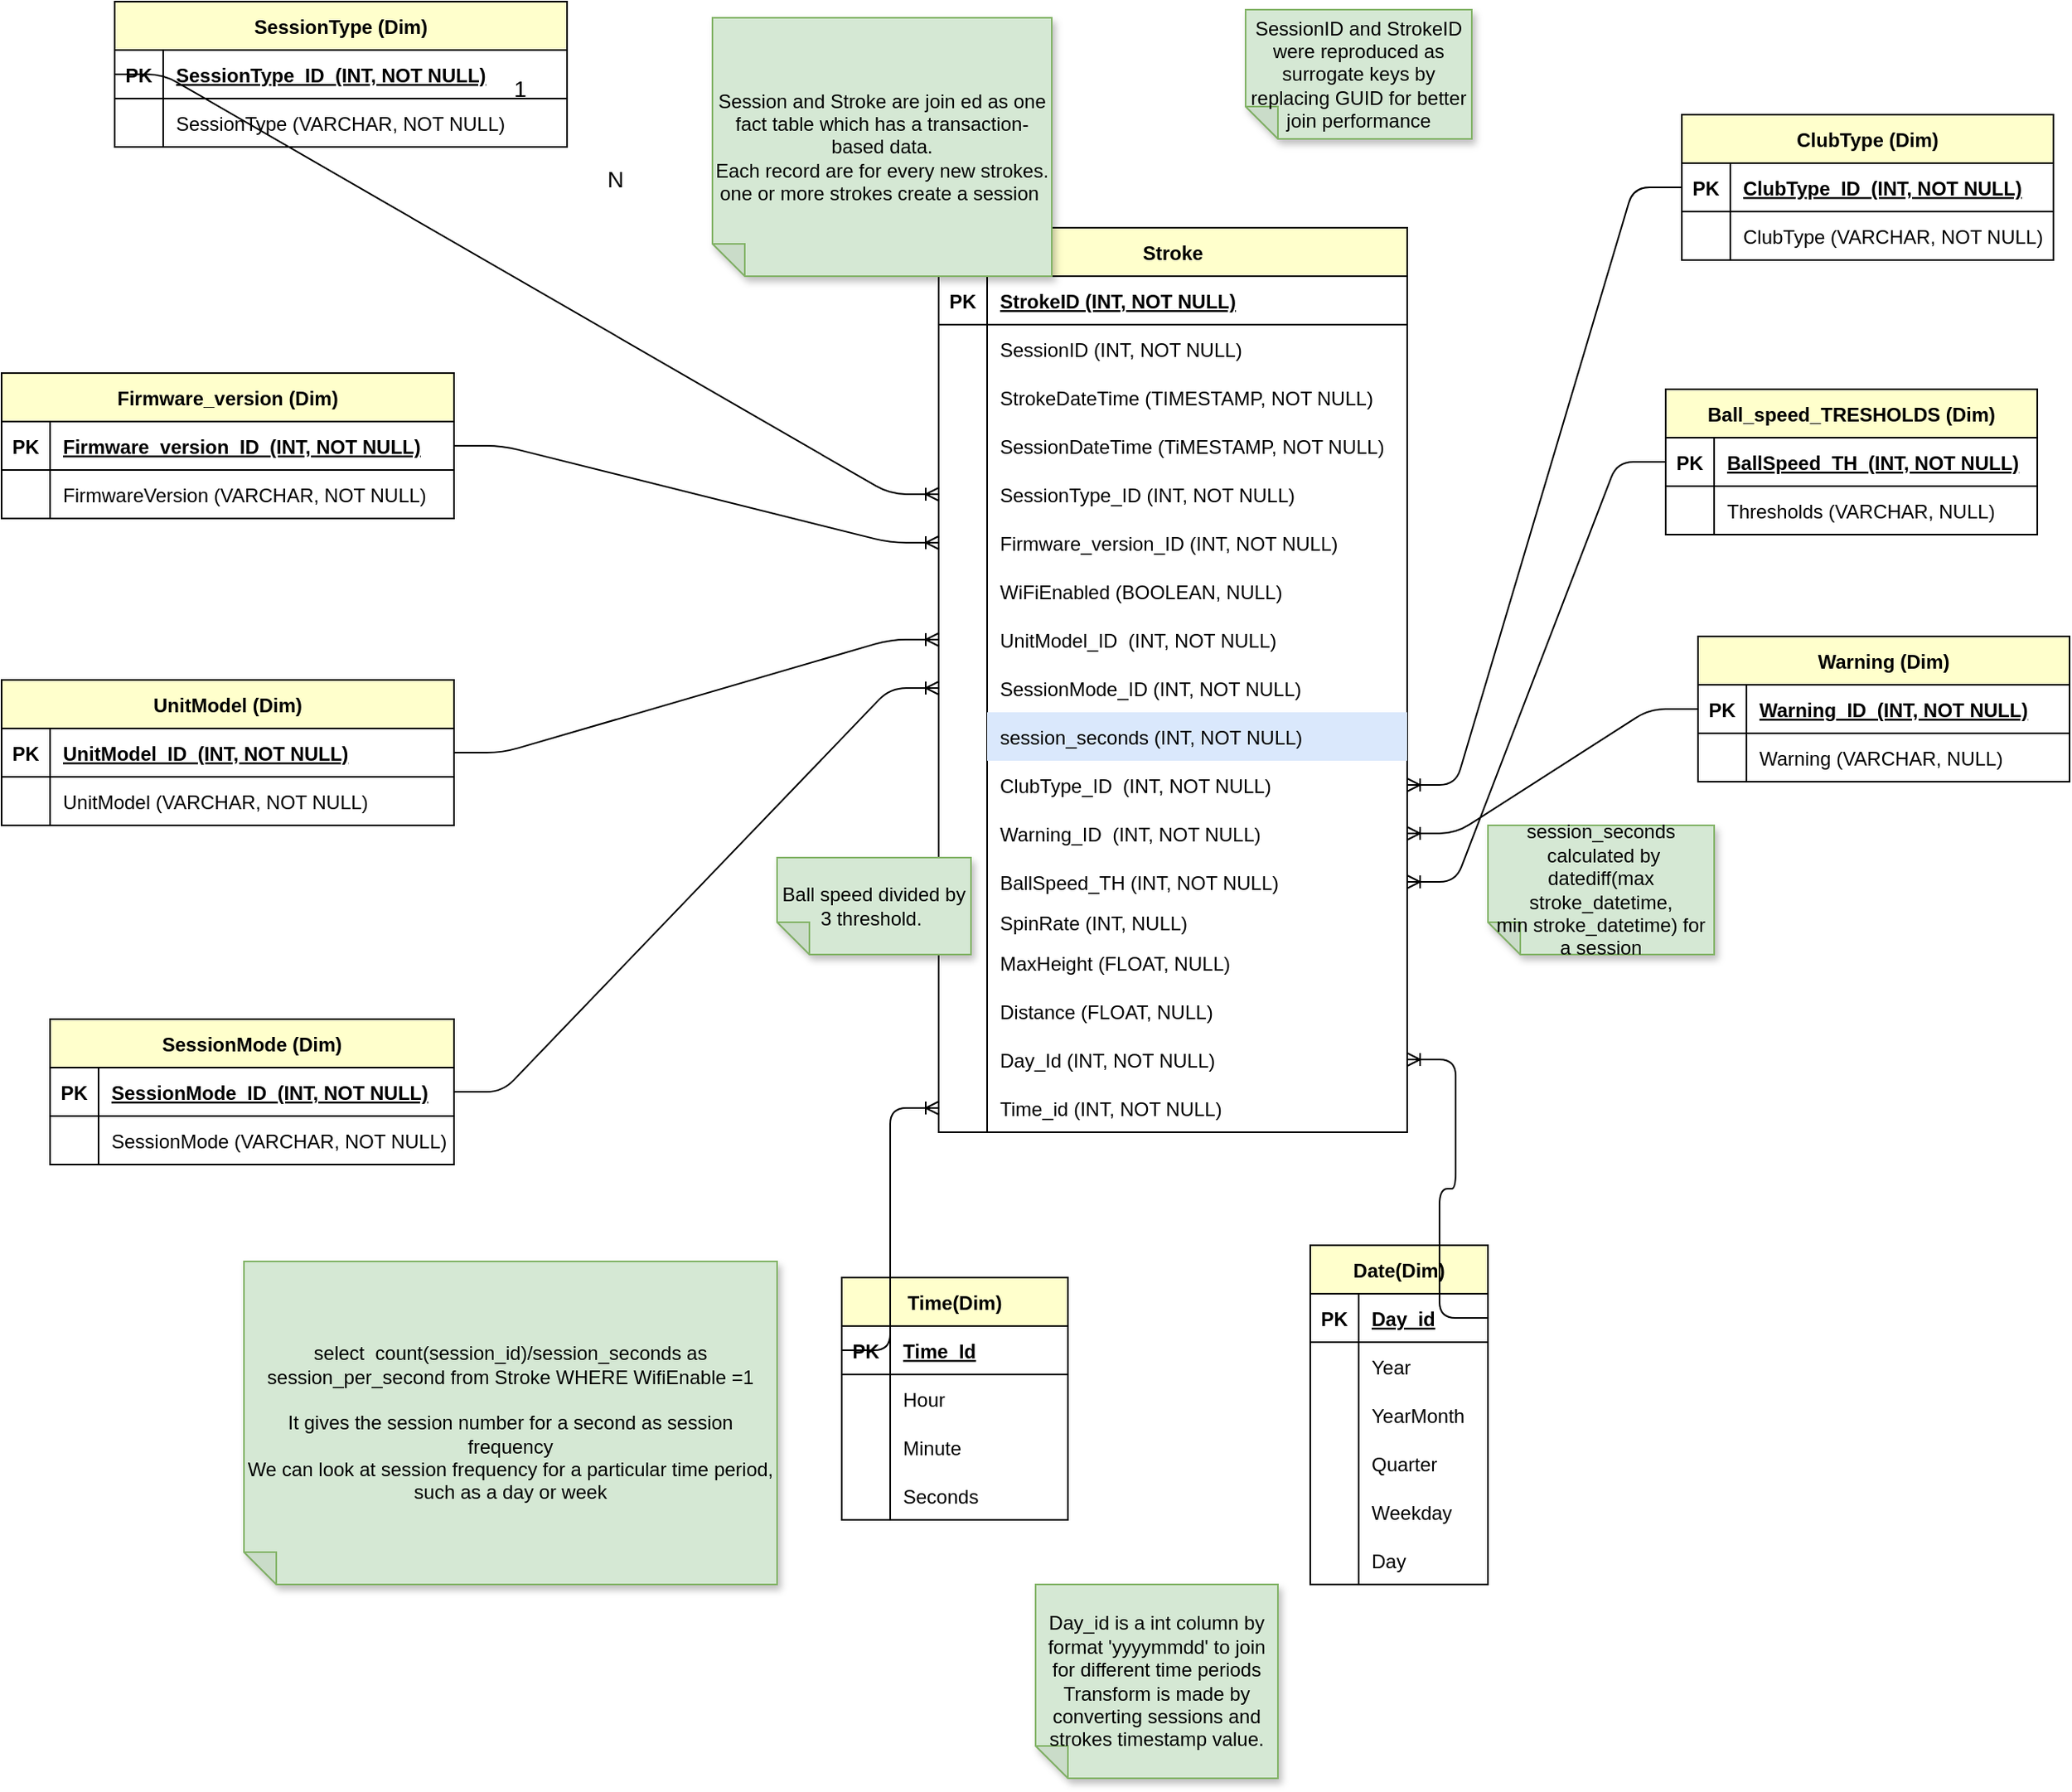 <mxfile version="20.8.4" type="github">
  <diagram name="Input Data Model" id="0wDll3bY0JhVwaOHB7e4">
    <mxGraphModel dx="1191" dy="781" grid="1" gridSize="10" guides="1" tooltips="1" connect="1" arrows="1" fold="1" page="1" pageScale="1" pageWidth="1169" pageHeight="827" math="0" shadow="0">
      <root>
        <mxCell id="v9D0ILjvbAqLqava3KNG-0" />
        <mxCell id="v9D0ILjvbAqLqava3KNG-1" parent="v9D0ILjvbAqLqava3KNG-0" />
        <mxCell id="v9D0ILjvbAqLqava3KNG-27" value="Stroke" style="shape=table;startSize=30;container=1;collapsible=1;childLayout=tableLayout;fixedRows=1;rowLines=0;fontStyle=1;align=center;resizeLast=1;strokeColor=#000000;fillColor=#FFFFCC;" parent="v9D0ILjvbAqLqava3KNG-1" vertex="1">
          <mxGeometry x="590" y="160" width="290" height="560" as="geometry" />
        </mxCell>
        <mxCell id="v9D0ILjvbAqLqava3KNG-28" value="" style="shape=partialRectangle;collapsible=0;dropTarget=0;pointerEvents=0;fillColor=none;top=0;left=0;bottom=1;right=0;points=[[0,0.5],[1,0.5]];portConstraint=eastwest;" parent="v9D0ILjvbAqLqava3KNG-27" vertex="1">
          <mxGeometry y="30" width="290" height="30" as="geometry" />
        </mxCell>
        <mxCell id="v9D0ILjvbAqLqava3KNG-29" value="PK" style="shape=partialRectangle;connectable=0;fillColor=none;top=0;left=0;bottom=0;right=0;fontStyle=1;overflow=hidden;" parent="v9D0ILjvbAqLqava3KNG-28" vertex="1">
          <mxGeometry width="30" height="30" as="geometry">
            <mxRectangle width="30" height="30" as="alternateBounds" />
          </mxGeometry>
        </mxCell>
        <mxCell id="v9D0ILjvbAqLqava3KNG-30" value="StrokeID (INT, NOT NULL)" style="shape=partialRectangle;connectable=0;fillColor=none;top=0;left=0;bottom=0;right=0;align=left;spacingLeft=6;fontStyle=5;overflow=hidden;" parent="v9D0ILjvbAqLqava3KNG-28" vertex="1">
          <mxGeometry x="30" width="260" height="30" as="geometry">
            <mxRectangle width="260" height="30" as="alternateBounds" />
          </mxGeometry>
        </mxCell>
        <mxCell id="v9D0ILjvbAqLqava3KNG-31" value="" style="shape=partialRectangle;collapsible=0;dropTarget=0;pointerEvents=0;fillColor=none;top=0;left=0;bottom=0;right=0;points=[[0,0.5],[1,0.5]];portConstraint=eastwest;" parent="v9D0ILjvbAqLqava3KNG-27" vertex="1">
          <mxGeometry y="60" width="290" height="30" as="geometry" />
        </mxCell>
        <mxCell id="v9D0ILjvbAqLqava3KNG-32" value="" style="shape=partialRectangle;connectable=0;fillColor=none;top=0;left=0;bottom=0;right=0;editable=1;overflow=hidden;" parent="v9D0ILjvbAqLqava3KNG-31" vertex="1">
          <mxGeometry width="30" height="30" as="geometry">
            <mxRectangle width="30" height="30" as="alternateBounds" />
          </mxGeometry>
        </mxCell>
        <mxCell id="v9D0ILjvbAqLqava3KNG-33" value="SessionID (INT, NOT NULL)" style="shape=partialRectangle;connectable=0;fillColor=none;top=0;left=0;bottom=0;right=0;align=left;spacingLeft=6;overflow=hidden;" parent="v9D0ILjvbAqLqava3KNG-31" vertex="1">
          <mxGeometry x="30" width="260" height="30" as="geometry">
            <mxRectangle width="260" height="30" as="alternateBounds" />
          </mxGeometry>
        </mxCell>
        <mxCell id="CtVGWdbtMjKEKb-zsifK-197" value="" style="shape=partialRectangle;collapsible=0;dropTarget=0;pointerEvents=0;fillColor=none;top=0;left=0;bottom=0;right=0;points=[[0,0.5],[1,0.5]];portConstraint=eastwest;" vertex="1" parent="v9D0ILjvbAqLqava3KNG-27">
          <mxGeometry y="90" width="290" height="30" as="geometry" />
        </mxCell>
        <mxCell id="CtVGWdbtMjKEKb-zsifK-198" value="" style="shape=partialRectangle;connectable=0;fillColor=none;top=0;left=0;bottom=0;right=0;editable=1;overflow=hidden;" vertex="1" parent="CtVGWdbtMjKEKb-zsifK-197">
          <mxGeometry width="30" height="30" as="geometry">
            <mxRectangle width="30" height="30" as="alternateBounds" />
          </mxGeometry>
        </mxCell>
        <mxCell id="CtVGWdbtMjKEKb-zsifK-199" value="StrokeDateTime (TIMESTAMP, NOT NULL)" style="shape=partialRectangle;connectable=0;fillColor=none;top=0;left=0;bottom=0;right=0;align=left;spacingLeft=6;overflow=hidden;" vertex="1" parent="CtVGWdbtMjKEKb-zsifK-197">
          <mxGeometry x="30" width="260" height="30" as="geometry">
            <mxRectangle width="260" height="30" as="alternateBounds" />
          </mxGeometry>
        </mxCell>
        <mxCell id="CtVGWdbtMjKEKb-zsifK-203" value="" style="shape=partialRectangle;collapsible=0;dropTarget=0;pointerEvents=0;fillColor=none;top=0;left=0;bottom=0;right=0;points=[[0,0.5],[1,0.5]];portConstraint=eastwest;" vertex="1" parent="v9D0ILjvbAqLqava3KNG-27">
          <mxGeometry y="120" width="290" height="30" as="geometry" />
        </mxCell>
        <mxCell id="CtVGWdbtMjKEKb-zsifK-204" value="" style="shape=partialRectangle;connectable=0;fillColor=none;top=0;left=0;bottom=0;right=0;editable=1;overflow=hidden;" vertex="1" parent="CtVGWdbtMjKEKb-zsifK-203">
          <mxGeometry width="30" height="30" as="geometry">
            <mxRectangle width="30" height="30" as="alternateBounds" />
          </mxGeometry>
        </mxCell>
        <mxCell id="CtVGWdbtMjKEKb-zsifK-205" value="SessionDateTime (TiMESTAMP, NOT NULL)" style="shape=partialRectangle;connectable=0;fillColor=none;top=0;left=0;bottom=0;right=0;align=left;spacingLeft=6;overflow=hidden;" vertex="1" parent="CtVGWdbtMjKEKb-zsifK-203">
          <mxGeometry x="30" width="260" height="30" as="geometry">
            <mxRectangle width="260" height="30" as="alternateBounds" />
          </mxGeometry>
        </mxCell>
        <mxCell id="CtVGWdbtMjKEKb-zsifK-206" value="" style="shape=partialRectangle;collapsible=0;dropTarget=0;pointerEvents=0;fillColor=none;top=0;left=0;bottom=0;right=0;points=[[0,0.5],[1,0.5]];portConstraint=eastwest;" vertex="1" parent="v9D0ILjvbAqLqava3KNG-27">
          <mxGeometry y="150" width="290" height="30" as="geometry" />
        </mxCell>
        <mxCell id="CtVGWdbtMjKEKb-zsifK-207" value="" style="shape=partialRectangle;connectable=0;fillColor=none;top=0;left=0;bottom=0;right=0;editable=1;overflow=hidden;" vertex="1" parent="CtVGWdbtMjKEKb-zsifK-206">
          <mxGeometry width="30" height="30" as="geometry">
            <mxRectangle width="30" height="30" as="alternateBounds" />
          </mxGeometry>
        </mxCell>
        <mxCell id="CtVGWdbtMjKEKb-zsifK-208" value="SessionType_ID (INT, NOT NULL)" style="shape=partialRectangle;connectable=0;fillColor=none;top=0;left=0;bottom=0;right=0;align=left;spacingLeft=6;overflow=hidden;" vertex="1" parent="CtVGWdbtMjKEKb-zsifK-206">
          <mxGeometry x="30" width="260" height="30" as="geometry">
            <mxRectangle width="260" height="30" as="alternateBounds" />
          </mxGeometry>
        </mxCell>
        <mxCell id="CtVGWdbtMjKEKb-zsifK-212" value="" style="shape=partialRectangle;collapsible=0;dropTarget=0;pointerEvents=0;fillColor=none;top=0;left=0;bottom=0;right=0;points=[[0,0.5],[1,0.5]];portConstraint=eastwest;" vertex="1" parent="v9D0ILjvbAqLqava3KNG-27">
          <mxGeometry y="180" width="290" height="30" as="geometry" />
        </mxCell>
        <mxCell id="CtVGWdbtMjKEKb-zsifK-213" value="" style="shape=partialRectangle;connectable=0;fillColor=none;top=0;left=0;bottom=0;right=0;editable=1;overflow=hidden;" vertex="1" parent="CtVGWdbtMjKEKb-zsifK-212">
          <mxGeometry width="30" height="30" as="geometry">
            <mxRectangle width="30" height="30" as="alternateBounds" />
          </mxGeometry>
        </mxCell>
        <mxCell id="CtVGWdbtMjKEKb-zsifK-214" value="Firmware_version_ID (INT, NOT NULL)" style="shape=partialRectangle;connectable=0;fillColor=none;top=0;left=0;bottom=0;right=0;align=left;spacingLeft=6;overflow=hidden;" vertex="1" parent="CtVGWdbtMjKEKb-zsifK-212">
          <mxGeometry x="30" width="260" height="30" as="geometry">
            <mxRectangle width="260" height="30" as="alternateBounds" />
          </mxGeometry>
        </mxCell>
        <mxCell id="CtVGWdbtMjKEKb-zsifK-215" value="" style="shape=partialRectangle;collapsible=0;dropTarget=0;pointerEvents=0;fillColor=none;top=0;left=0;bottom=0;right=0;points=[[0,0.5],[1,0.5]];portConstraint=eastwest;" vertex="1" parent="v9D0ILjvbAqLqava3KNG-27">
          <mxGeometry y="210" width="290" height="30" as="geometry" />
        </mxCell>
        <mxCell id="CtVGWdbtMjKEKb-zsifK-216" value="" style="shape=partialRectangle;connectable=0;fillColor=none;top=0;left=0;bottom=0;right=0;editable=1;overflow=hidden;" vertex="1" parent="CtVGWdbtMjKEKb-zsifK-215">
          <mxGeometry width="30" height="30" as="geometry">
            <mxRectangle width="30" height="30" as="alternateBounds" />
          </mxGeometry>
        </mxCell>
        <mxCell id="CtVGWdbtMjKEKb-zsifK-217" value="WiFiEnabled (BOOLEAN, NULL)" style="shape=partialRectangle;connectable=0;fillColor=none;top=0;left=0;bottom=0;right=0;align=left;spacingLeft=6;overflow=hidden;" vertex="1" parent="CtVGWdbtMjKEKb-zsifK-215">
          <mxGeometry x="30" width="260" height="30" as="geometry">
            <mxRectangle width="260" height="30" as="alternateBounds" />
          </mxGeometry>
        </mxCell>
        <mxCell id="CtVGWdbtMjKEKb-zsifK-200" value="" style="shape=partialRectangle;collapsible=0;dropTarget=0;pointerEvents=0;fillColor=none;top=0;left=0;bottom=0;right=0;points=[[0,0.5],[1,0.5]];portConstraint=eastwest;" vertex="1" parent="v9D0ILjvbAqLqava3KNG-27">
          <mxGeometry y="240" width="290" height="30" as="geometry" />
        </mxCell>
        <mxCell id="CtVGWdbtMjKEKb-zsifK-201" value="" style="shape=partialRectangle;connectable=0;fillColor=none;top=0;left=0;bottom=0;right=0;editable=1;overflow=hidden;" vertex="1" parent="CtVGWdbtMjKEKb-zsifK-200">
          <mxGeometry width="30" height="30" as="geometry">
            <mxRectangle width="30" height="30" as="alternateBounds" />
          </mxGeometry>
        </mxCell>
        <mxCell id="CtVGWdbtMjKEKb-zsifK-202" value="UnitModel_ID  (INT, NOT NULL)" style="shape=partialRectangle;connectable=0;fillColor=none;top=0;left=0;bottom=0;right=0;align=left;spacingLeft=6;overflow=hidden;" vertex="1" parent="CtVGWdbtMjKEKb-zsifK-200">
          <mxGeometry x="30" width="260" height="30" as="geometry">
            <mxRectangle width="260" height="30" as="alternateBounds" />
          </mxGeometry>
        </mxCell>
        <mxCell id="CtVGWdbtMjKEKb-zsifK-218" value="" style="shape=partialRectangle;collapsible=0;dropTarget=0;pointerEvents=0;fillColor=none;top=0;left=0;bottom=0;right=0;points=[[0,0.5],[1,0.5]];portConstraint=eastwest;" vertex="1" parent="v9D0ILjvbAqLqava3KNG-27">
          <mxGeometry y="270" width="290" height="30" as="geometry" />
        </mxCell>
        <mxCell id="CtVGWdbtMjKEKb-zsifK-219" value="" style="shape=partialRectangle;connectable=0;fillColor=none;top=0;left=0;bottom=0;right=0;editable=1;overflow=hidden;" vertex="1" parent="CtVGWdbtMjKEKb-zsifK-218">
          <mxGeometry width="30" height="30" as="geometry">
            <mxRectangle width="30" height="30" as="alternateBounds" />
          </mxGeometry>
        </mxCell>
        <mxCell id="CtVGWdbtMjKEKb-zsifK-220" value="SessionMode_ID (INT, NOT NULL)" style="shape=partialRectangle;connectable=0;fillColor=none;top=0;left=0;bottom=0;right=0;align=left;spacingLeft=6;overflow=hidden;" vertex="1" parent="CtVGWdbtMjKEKb-zsifK-218">
          <mxGeometry x="30" width="260" height="30" as="geometry">
            <mxRectangle width="260" height="30" as="alternateBounds" />
          </mxGeometry>
        </mxCell>
        <mxCell id="v9D0ILjvbAqLqava3KNG-34" value="" style="shape=partialRectangle;collapsible=0;dropTarget=0;pointerEvents=0;fillColor=none;top=0;left=0;bottom=0;right=0;points=[[0,0.5],[1,0.5]];portConstraint=eastwest;" parent="v9D0ILjvbAqLqava3KNG-27" vertex="1">
          <mxGeometry y="300" width="290" height="30" as="geometry" />
        </mxCell>
        <mxCell id="v9D0ILjvbAqLqava3KNG-35" value="" style="shape=partialRectangle;connectable=0;fillColor=none;top=0;left=0;bottom=0;right=0;editable=1;overflow=hidden;" parent="v9D0ILjvbAqLqava3KNG-34" vertex="1">
          <mxGeometry width="30" height="30" as="geometry">
            <mxRectangle width="30" height="30" as="alternateBounds" />
          </mxGeometry>
        </mxCell>
        <mxCell id="v9D0ILjvbAqLqava3KNG-36" value="session_seconds (INT, NOT NULL)" style="shape=partialRectangle;connectable=0;fillColor=#dae8fc;top=0;left=0;bottom=0;right=0;align=left;spacingLeft=6;overflow=hidden;strokeColor=#6c8ebf;" parent="v9D0ILjvbAqLqava3KNG-34" vertex="1">
          <mxGeometry x="30" width="260" height="30" as="geometry">
            <mxRectangle width="260" height="30" as="alternateBounds" />
          </mxGeometry>
        </mxCell>
        <mxCell id="v9D0ILjvbAqLqava3KNG-37" value="" style="shape=partialRectangle;collapsible=0;dropTarget=0;pointerEvents=0;fillColor=none;top=0;left=0;bottom=0;right=0;points=[[0,0.5],[1,0.5]];portConstraint=eastwest;" parent="v9D0ILjvbAqLqava3KNG-27" vertex="1">
          <mxGeometry y="330" width="290" height="30" as="geometry" />
        </mxCell>
        <mxCell id="v9D0ILjvbAqLqava3KNG-38" value="" style="shape=partialRectangle;connectable=0;fillColor=none;top=0;left=0;bottom=0;right=0;editable=1;overflow=hidden;" parent="v9D0ILjvbAqLqava3KNG-37" vertex="1">
          <mxGeometry width="30" height="30" as="geometry">
            <mxRectangle width="30" height="30" as="alternateBounds" />
          </mxGeometry>
        </mxCell>
        <mxCell id="v9D0ILjvbAqLqava3KNG-39" value="ClubType_ID  (INT, NOT NULL)" style="shape=partialRectangle;connectable=0;fillColor=none;top=0;left=0;bottom=0;right=0;align=left;spacingLeft=6;overflow=hidden;" parent="v9D0ILjvbAqLqava3KNG-37" vertex="1">
          <mxGeometry x="30" width="260" height="30" as="geometry">
            <mxRectangle width="260" height="30" as="alternateBounds" />
          </mxGeometry>
        </mxCell>
        <mxCell id="v9D0ILjvbAqLqava3KNG-40" style="shape=partialRectangle;collapsible=0;dropTarget=0;pointerEvents=0;fillColor=none;top=0;left=0;bottom=0;right=0;points=[[0,0.5],[1,0.5]];portConstraint=eastwest;" parent="v9D0ILjvbAqLqava3KNG-27" vertex="1">
          <mxGeometry y="360" width="290" height="30" as="geometry" />
        </mxCell>
        <mxCell id="v9D0ILjvbAqLqava3KNG-41" style="shape=partialRectangle;connectable=0;fillColor=none;top=0;left=0;bottom=0;right=0;editable=1;overflow=hidden;" parent="v9D0ILjvbAqLqava3KNG-40" vertex="1">
          <mxGeometry width="30" height="30" as="geometry">
            <mxRectangle width="30" height="30" as="alternateBounds" />
          </mxGeometry>
        </mxCell>
        <mxCell id="v9D0ILjvbAqLqava3KNG-42" value="Warning_ID  (INT, NOT NULL)" style="shape=partialRectangle;connectable=0;fillColor=none;top=0;left=0;bottom=0;right=0;align=left;spacingLeft=6;overflow=hidden;" parent="v9D0ILjvbAqLqava3KNG-40" vertex="1">
          <mxGeometry x="30" width="260" height="30" as="geometry">
            <mxRectangle width="260" height="30" as="alternateBounds" />
          </mxGeometry>
        </mxCell>
        <mxCell id="v9D0ILjvbAqLqava3KNG-43" style="shape=partialRectangle;collapsible=0;dropTarget=0;pointerEvents=0;fillColor=none;top=0;left=0;bottom=0;right=0;points=[[0,0.5],[1,0.5]];portConstraint=eastwest;" parent="v9D0ILjvbAqLqava3KNG-27" vertex="1">
          <mxGeometry y="390" width="290" height="30" as="geometry" />
        </mxCell>
        <mxCell id="v9D0ILjvbAqLqava3KNG-44" style="shape=partialRectangle;connectable=0;fillColor=none;top=0;left=0;bottom=0;right=0;editable=1;overflow=hidden;" parent="v9D0ILjvbAqLqava3KNG-43" vertex="1">
          <mxGeometry width="30" height="30" as="geometry">
            <mxRectangle width="30" height="30" as="alternateBounds" />
          </mxGeometry>
        </mxCell>
        <mxCell id="v9D0ILjvbAqLqava3KNG-45" value="BallSpeed_TH (INT, NOT NULL)" style="shape=partialRectangle;connectable=0;fillColor=none;top=0;left=0;bottom=0;right=0;align=left;spacingLeft=6;overflow=hidden;" parent="v9D0ILjvbAqLqava3KNG-43" vertex="1">
          <mxGeometry x="30" width="260" height="30" as="geometry">
            <mxRectangle width="260" height="30" as="alternateBounds" />
          </mxGeometry>
        </mxCell>
        <mxCell id="v9D0ILjvbAqLqava3KNG-46" style="shape=partialRectangle;collapsible=0;dropTarget=0;pointerEvents=0;fillColor=none;top=0;left=0;bottom=0;right=0;points=[[0,0.5],[1,0.5]];portConstraint=eastwest;" parent="v9D0ILjvbAqLqava3KNG-27" vertex="1">
          <mxGeometry y="420" width="290" height="20" as="geometry" />
        </mxCell>
        <mxCell id="v9D0ILjvbAqLqava3KNG-47" style="shape=partialRectangle;connectable=0;fillColor=none;top=0;left=0;bottom=0;right=0;editable=1;overflow=hidden;" parent="v9D0ILjvbAqLqava3KNG-46" vertex="1">
          <mxGeometry width="30" height="20" as="geometry">
            <mxRectangle width="30" height="20" as="alternateBounds" />
          </mxGeometry>
        </mxCell>
        <mxCell id="v9D0ILjvbAqLqava3KNG-48" value="SpinRate (INT, NULL)" style="shape=partialRectangle;connectable=0;fillColor=none;top=0;left=0;bottom=0;right=0;align=left;spacingLeft=6;overflow=hidden;" parent="v9D0ILjvbAqLqava3KNG-46" vertex="1">
          <mxGeometry x="30" width="260" height="20" as="geometry">
            <mxRectangle width="260" height="20" as="alternateBounds" />
          </mxGeometry>
        </mxCell>
        <mxCell id="v9D0ILjvbAqLqava3KNG-49" style="shape=partialRectangle;collapsible=0;dropTarget=0;pointerEvents=0;fillColor=none;top=0;left=0;bottom=0;right=0;points=[[0,0.5],[1,0.5]];portConstraint=eastwest;" parent="v9D0ILjvbAqLqava3KNG-27" vertex="1">
          <mxGeometry y="440" width="290" height="30" as="geometry" />
        </mxCell>
        <mxCell id="v9D0ILjvbAqLqava3KNG-50" style="shape=partialRectangle;connectable=0;fillColor=none;top=0;left=0;bottom=0;right=0;editable=1;overflow=hidden;" parent="v9D0ILjvbAqLqava3KNG-49" vertex="1">
          <mxGeometry width="30" height="30" as="geometry">
            <mxRectangle width="30" height="30" as="alternateBounds" />
          </mxGeometry>
        </mxCell>
        <mxCell id="v9D0ILjvbAqLqava3KNG-51" value="MaxHeight (FLOAT, NULL)" style="shape=partialRectangle;connectable=0;fillColor=none;top=0;left=0;bottom=0;right=0;align=left;spacingLeft=6;overflow=hidden;" parent="v9D0ILjvbAqLqava3KNG-49" vertex="1">
          <mxGeometry x="30" width="260" height="30" as="geometry">
            <mxRectangle width="260" height="30" as="alternateBounds" />
          </mxGeometry>
        </mxCell>
        <mxCell id="CtVGWdbtMjKEKb-zsifK-123" style="shape=partialRectangle;collapsible=0;dropTarget=0;pointerEvents=0;fillColor=none;top=0;left=0;bottom=0;right=0;points=[[0,0.5],[1,0.5]];portConstraint=eastwest;" vertex="1" parent="v9D0ILjvbAqLqava3KNG-27">
          <mxGeometry y="470" width="290" height="30" as="geometry" />
        </mxCell>
        <mxCell id="CtVGWdbtMjKEKb-zsifK-124" style="shape=partialRectangle;connectable=0;fillColor=none;top=0;left=0;bottom=0;right=0;editable=1;overflow=hidden;" vertex="1" parent="CtVGWdbtMjKEKb-zsifK-123">
          <mxGeometry width="30" height="30" as="geometry">
            <mxRectangle width="30" height="30" as="alternateBounds" />
          </mxGeometry>
        </mxCell>
        <mxCell id="CtVGWdbtMjKEKb-zsifK-125" value="Distance (FLOAT, NULL)" style="shape=partialRectangle;connectable=0;fillColor=none;top=0;left=0;bottom=0;right=0;align=left;spacingLeft=6;overflow=hidden;" vertex="1" parent="CtVGWdbtMjKEKb-zsifK-123">
          <mxGeometry x="30" width="260" height="30" as="geometry">
            <mxRectangle width="260" height="30" as="alternateBounds" />
          </mxGeometry>
        </mxCell>
        <mxCell id="CtVGWdbtMjKEKb-zsifK-209" style="shape=partialRectangle;collapsible=0;dropTarget=0;pointerEvents=0;fillColor=none;top=0;left=0;bottom=0;right=0;points=[[0,0.5],[1,0.5]];portConstraint=eastwest;" vertex="1" parent="v9D0ILjvbAqLqava3KNG-27">
          <mxGeometry y="500" width="290" height="30" as="geometry" />
        </mxCell>
        <mxCell id="CtVGWdbtMjKEKb-zsifK-210" style="shape=partialRectangle;connectable=0;fillColor=none;top=0;left=0;bottom=0;right=0;editable=1;overflow=hidden;" vertex="1" parent="CtVGWdbtMjKEKb-zsifK-209">
          <mxGeometry width="30" height="30" as="geometry">
            <mxRectangle width="30" height="30" as="alternateBounds" />
          </mxGeometry>
        </mxCell>
        <mxCell id="CtVGWdbtMjKEKb-zsifK-211" value="Day_Id (INT, NOT NULL)" style="shape=partialRectangle;connectable=0;fillColor=none;top=0;left=0;bottom=0;right=0;align=left;spacingLeft=6;overflow=hidden;" vertex="1" parent="CtVGWdbtMjKEKb-zsifK-209">
          <mxGeometry x="30" width="260" height="30" as="geometry">
            <mxRectangle width="260" height="30" as="alternateBounds" />
          </mxGeometry>
        </mxCell>
        <mxCell id="v9D0ILjvbAqLqava3KNG-52" style="shape=partialRectangle;collapsible=0;dropTarget=0;pointerEvents=0;fillColor=none;top=0;left=0;bottom=0;right=0;points=[[0,0.5],[1,0.5]];portConstraint=eastwest;" parent="v9D0ILjvbAqLqava3KNG-27" vertex="1">
          <mxGeometry y="530" width="290" height="30" as="geometry" />
        </mxCell>
        <mxCell id="v9D0ILjvbAqLqava3KNG-53" style="shape=partialRectangle;connectable=0;fillColor=none;top=0;left=0;bottom=0;right=0;editable=1;overflow=hidden;" parent="v9D0ILjvbAqLqava3KNG-52" vertex="1">
          <mxGeometry width="30" height="30" as="geometry">
            <mxRectangle width="30" height="30" as="alternateBounds" />
          </mxGeometry>
        </mxCell>
        <mxCell id="v9D0ILjvbAqLqava3KNG-54" value="Time_id (INT, NOT NULL)" style="shape=partialRectangle;connectable=0;fillColor=none;top=0;left=0;bottom=0;right=0;align=left;spacingLeft=6;overflow=hidden;" parent="v9D0ILjvbAqLqava3KNG-52" vertex="1">
          <mxGeometry x="30" width="260" height="30" as="geometry">
            <mxRectangle width="260" height="30" as="alternateBounds" />
          </mxGeometry>
        </mxCell>
        <mxCell id="v9D0ILjvbAqLqava3KNG-182" value="1" style="text;html=1;strokeColor=none;fillColor=none;align=center;verticalAlign=middle;whiteSpace=wrap;rounded=0;fontSize=14;" parent="v9D0ILjvbAqLqava3KNG-1" vertex="1">
          <mxGeometry x="311" y="64" width="40" height="20" as="geometry" />
        </mxCell>
        <mxCell id="v9D0ILjvbAqLqava3KNG-183" value="N" style="text;html=1;strokeColor=none;fillColor=none;align=center;verticalAlign=middle;whiteSpace=wrap;rounded=0;fontSize=14;" parent="v9D0ILjvbAqLqava3KNG-1" vertex="1">
          <mxGeometry x="370" y="120" width="40" height="20" as="geometry" />
        </mxCell>
        <mxCell id="CtVGWdbtMjKEKb-zsifK-0" value="Firmware_version (Dim)" style="shape=table;startSize=30;container=1;collapsible=1;childLayout=tableLayout;fixedRows=1;rowLines=0;fontStyle=1;align=center;resizeLast=1;strokeColor=#000000;fillColor=#FFFFCC;" vertex="1" parent="v9D0ILjvbAqLqava3KNG-1">
          <mxGeometry x="10" y="250" width="280" height="90" as="geometry">
            <mxRectangle x="360" y="220" width="80" height="30" as="alternateBounds" />
          </mxGeometry>
        </mxCell>
        <mxCell id="CtVGWdbtMjKEKb-zsifK-1" value="" style="shape=partialRectangle;collapsible=0;dropTarget=0;pointerEvents=0;fillColor=none;top=0;left=0;bottom=1;right=0;points=[[0,0.5],[1,0.5]];portConstraint=eastwest;" vertex="1" parent="CtVGWdbtMjKEKb-zsifK-0">
          <mxGeometry y="30" width="280" height="30" as="geometry" />
        </mxCell>
        <mxCell id="CtVGWdbtMjKEKb-zsifK-2" value="PK" style="shape=partialRectangle;connectable=0;fillColor=none;top=0;left=0;bottom=0;right=0;fontStyle=1;overflow=hidden;" vertex="1" parent="CtVGWdbtMjKEKb-zsifK-1">
          <mxGeometry width="30" height="30" as="geometry">
            <mxRectangle width="30" height="30" as="alternateBounds" />
          </mxGeometry>
        </mxCell>
        <mxCell id="CtVGWdbtMjKEKb-zsifK-3" value="Firmware_version_ID  (INT, NOT NULL)" style="shape=partialRectangle;connectable=0;fillColor=none;top=0;left=0;bottom=0;right=0;align=left;spacingLeft=6;fontStyle=5;overflow=hidden;" vertex="1" parent="CtVGWdbtMjKEKb-zsifK-1">
          <mxGeometry x="30" width="250" height="30" as="geometry">
            <mxRectangle width="250" height="30" as="alternateBounds" />
          </mxGeometry>
        </mxCell>
        <mxCell id="CtVGWdbtMjKEKb-zsifK-10" value="" style="shape=partialRectangle;collapsible=0;dropTarget=0;pointerEvents=0;fillColor=none;top=0;left=0;bottom=0;right=0;points=[[0,0.5],[1,0.5]];portConstraint=eastwest;" vertex="1" parent="CtVGWdbtMjKEKb-zsifK-0">
          <mxGeometry y="60" width="280" height="30" as="geometry" />
        </mxCell>
        <mxCell id="CtVGWdbtMjKEKb-zsifK-11" value="" style="shape=partialRectangle;connectable=0;fillColor=none;top=0;left=0;bottom=0;right=0;editable=1;overflow=hidden;" vertex="1" parent="CtVGWdbtMjKEKb-zsifK-10">
          <mxGeometry width="30" height="30" as="geometry">
            <mxRectangle width="30" height="30" as="alternateBounds" />
          </mxGeometry>
        </mxCell>
        <mxCell id="CtVGWdbtMjKEKb-zsifK-12" value="FirmwareVersion (VARCHAR, NOT NULL)" style="shape=partialRectangle;connectable=0;fillColor=none;top=0;left=0;bottom=0;right=0;align=left;spacingLeft=6;overflow=hidden;" vertex="1" parent="CtVGWdbtMjKEKb-zsifK-10">
          <mxGeometry x="30" width="250" height="30" as="geometry">
            <mxRectangle width="250" height="30" as="alternateBounds" />
          </mxGeometry>
        </mxCell>
        <mxCell id="CtVGWdbtMjKEKb-zsifK-28" value="SessionMode (Dim)" style="shape=table;startSize=30;container=1;collapsible=1;childLayout=tableLayout;fixedRows=1;rowLines=0;fontStyle=1;align=center;resizeLast=1;strokeColor=#000000;fillColor=#FFFFCC;" vertex="1" parent="v9D0ILjvbAqLqava3KNG-1">
          <mxGeometry x="40" y="650" width="250" height="90" as="geometry">
            <mxRectangle x="360" y="220" width="80" height="30" as="alternateBounds" />
          </mxGeometry>
        </mxCell>
        <mxCell id="CtVGWdbtMjKEKb-zsifK-29" value="" style="shape=partialRectangle;collapsible=0;dropTarget=0;pointerEvents=0;fillColor=none;top=0;left=0;bottom=1;right=0;points=[[0,0.5],[1,0.5]];portConstraint=eastwest;" vertex="1" parent="CtVGWdbtMjKEKb-zsifK-28">
          <mxGeometry y="30" width="250" height="30" as="geometry" />
        </mxCell>
        <mxCell id="CtVGWdbtMjKEKb-zsifK-30" value="PK" style="shape=partialRectangle;connectable=0;fillColor=none;top=0;left=0;bottom=0;right=0;fontStyle=1;overflow=hidden;" vertex="1" parent="CtVGWdbtMjKEKb-zsifK-29">
          <mxGeometry width="30" height="30" as="geometry">
            <mxRectangle width="30" height="30" as="alternateBounds" />
          </mxGeometry>
        </mxCell>
        <mxCell id="CtVGWdbtMjKEKb-zsifK-31" value="SessionMode_ID  (INT, NOT NULL)" style="shape=partialRectangle;connectable=0;fillColor=none;top=0;left=0;bottom=0;right=0;align=left;spacingLeft=6;fontStyle=5;overflow=hidden;" vertex="1" parent="CtVGWdbtMjKEKb-zsifK-29">
          <mxGeometry x="30" width="220" height="30" as="geometry">
            <mxRectangle width="220" height="30" as="alternateBounds" />
          </mxGeometry>
        </mxCell>
        <mxCell id="CtVGWdbtMjKEKb-zsifK-35" style="shape=partialRectangle;collapsible=0;dropTarget=0;pointerEvents=0;fillColor=none;top=0;left=0;bottom=0;right=0;points=[[0,0.5],[1,0.5]];portConstraint=eastwest;" vertex="1" parent="CtVGWdbtMjKEKb-zsifK-28">
          <mxGeometry y="60" width="250" height="30" as="geometry" />
        </mxCell>
        <mxCell id="CtVGWdbtMjKEKb-zsifK-36" style="shape=partialRectangle;connectable=0;fillColor=none;top=0;left=0;bottom=0;right=0;editable=1;overflow=hidden;" vertex="1" parent="CtVGWdbtMjKEKb-zsifK-35">
          <mxGeometry width="30" height="30" as="geometry">
            <mxRectangle width="30" height="30" as="alternateBounds" />
          </mxGeometry>
        </mxCell>
        <mxCell id="CtVGWdbtMjKEKb-zsifK-37" value="SessionMode (VARCHAR, NOT NULL)" style="shape=partialRectangle;connectable=0;fillColor=none;top=0;left=0;bottom=0;right=0;align=left;spacingLeft=6;overflow=hidden;" vertex="1" parent="CtVGWdbtMjKEKb-zsifK-35">
          <mxGeometry x="30" width="220" height="30" as="geometry">
            <mxRectangle width="220" height="30" as="alternateBounds" />
          </mxGeometry>
        </mxCell>
        <mxCell id="CtVGWdbtMjKEKb-zsifK-38" value="SessionType (Dim)" style="shape=table;startSize=30;container=1;collapsible=1;childLayout=tableLayout;fixedRows=1;rowLines=0;fontStyle=1;align=center;resizeLast=1;strokeColor=#000000;fillColor=#FFFFCC;" vertex="1" parent="v9D0ILjvbAqLqava3KNG-1">
          <mxGeometry x="80" y="20" width="280" height="90" as="geometry">
            <mxRectangle x="360" y="220" width="80" height="30" as="alternateBounds" />
          </mxGeometry>
        </mxCell>
        <mxCell id="CtVGWdbtMjKEKb-zsifK-39" value="" style="shape=partialRectangle;collapsible=0;dropTarget=0;pointerEvents=0;fillColor=none;top=0;left=0;bottom=1;right=0;points=[[0,0.5],[1,0.5]];portConstraint=eastwest;" vertex="1" parent="CtVGWdbtMjKEKb-zsifK-38">
          <mxGeometry y="30" width="280" height="30" as="geometry" />
        </mxCell>
        <mxCell id="CtVGWdbtMjKEKb-zsifK-40" value="PK" style="shape=partialRectangle;connectable=0;fillColor=none;top=0;left=0;bottom=0;right=0;fontStyle=1;overflow=hidden;" vertex="1" parent="CtVGWdbtMjKEKb-zsifK-39">
          <mxGeometry width="30" height="30" as="geometry">
            <mxRectangle width="30" height="30" as="alternateBounds" />
          </mxGeometry>
        </mxCell>
        <mxCell id="CtVGWdbtMjKEKb-zsifK-41" value="SessionType_ID  (INT, NOT NULL)" style="shape=partialRectangle;connectable=0;fillColor=none;top=0;left=0;bottom=0;right=0;align=left;spacingLeft=6;fontStyle=5;overflow=hidden;" vertex="1" parent="CtVGWdbtMjKEKb-zsifK-39">
          <mxGeometry x="30" width="250" height="30" as="geometry">
            <mxRectangle width="250" height="30" as="alternateBounds" />
          </mxGeometry>
        </mxCell>
        <mxCell id="CtVGWdbtMjKEKb-zsifK-42" style="shape=partialRectangle;collapsible=0;dropTarget=0;pointerEvents=0;fillColor=none;top=0;left=0;bottom=0;right=0;points=[[0,0.5],[1,0.5]];portConstraint=eastwest;" vertex="1" parent="CtVGWdbtMjKEKb-zsifK-38">
          <mxGeometry y="60" width="280" height="30" as="geometry" />
        </mxCell>
        <mxCell id="CtVGWdbtMjKEKb-zsifK-43" style="shape=partialRectangle;connectable=0;fillColor=none;top=0;left=0;bottom=0;right=0;editable=1;overflow=hidden;" vertex="1" parent="CtVGWdbtMjKEKb-zsifK-42">
          <mxGeometry width="30" height="30" as="geometry">
            <mxRectangle width="30" height="30" as="alternateBounds" />
          </mxGeometry>
        </mxCell>
        <mxCell id="CtVGWdbtMjKEKb-zsifK-44" value="SessionType (VARCHAR, NOT NULL)" style="shape=partialRectangle;connectable=0;fillColor=none;top=0;left=0;bottom=0;right=0;align=left;spacingLeft=6;overflow=hidden;" vertex="1" parent="CtVGWdbtMjKEKb-zsifK-42">
          <mxGeometry x="30" width="250" height="30" as="geometry">
            <mxRectangle width="250" height="30" as="alternateBounds" />
          </mxGeometry>
        </mxCell>
        <mxCell id="CtVGWdbtMjKEKb-zsifK-45" value="UnitModel (Dim)" style="shape=table;startSize=30;container=1;collapsible=1;childLayout=tableLayout;fixedRows=1;rowLines=0;fontStyle=1;align=center;resizeLast=1;strokeColor=#000000;fillColor=#FFFFCC;" vertex="1" parent="v9D0ILjvbAqLqava3KNG-1">
          <mxGeometry x="10" y="440" width="280" height="90" as="geometry">
            <mxRectangle x="360" y="220" width="80" height="30" as="alternateBounds" />
          </mxGeometry>
        </mxCell>
        <mxCell id="CtVGWdbtMjKEKb-zsifK-46" value="" style="shape=partialRectangle;collapsible=0;dropTarget=0;pointerEvents=0;fillColor=none;top=0;left=0;bottom=1;right=0;points=[[0,0.5],[1,0.5]];portConstraint=eastwest;" vertex="1" parent="CtVGWdbtMjKEKb-zsifK-45">
          <mxGeometry y="30" width="280" height="30" as="geometry" />
        </mxCell>
        <mxCell id="CtVGWdbtMjKEKb-zsifK-47" value="PK" style="shape=partialRectangle;connectable=0;fillColor=none;top=0;left=0;bottom=0;right=0;fontStyle=1;overflow=hidden;" vertex="1" parent="CtVGWdbtMjKEKb-zsifK-46">
          <mxGeometry width="30" height="30" as="geometry">
            <mxRectangle width="30" height="30" as="alternateBounds" />
          </mxGeometry>
        </mxCell>
        <mxCell id="CtVGWdbtMjKEKb-zsifK-48" value="UnitModel_ID  (INT, NOT NULL)" style="shape=partialRectangle;connectable=0;fillColor=none;top=0;left=0;bottom=0;right=0;align=left;spacingLeft=6;fontStyle=5;overflow=hidden;" vertex="1" parent="CtVGWdbtMjKEKb-zsifK-46">
          <mxGeometry x="30" width="250" height="30" as="geometry">
            <mxRectangle width="250" height="30" as="alternateBounds" />
          </mxGeometry>
        </mxCell>
        <mxCell id="CtVGWdbtMjKEKb-zsifK-49" style="shape=partialRectangle;collapsible=0;dropTarget=0;pointerEvents=0;fillColor=none;top=0;left=0;bottom=0;right=0;points=[[0,0.5],[1,0.5]];portConstraint=eastwest;" vertex="1" parent="CtVGWdbtMjKEKb-zsifK-45">
          <mxGeometry y="60" width="280" height="30" as="geometry" />
        </mxCell>
        <mxCell id="CtVGWdbtMjKEKb-zsifK-50" style="shape=partialRectangle;connectable=0;fillColor=none;top=0;left=0;bottom=0;right=0;editable=1;overflow=hidden;" vertex="1" parent="CtVGWdbtMjKEKb-zsifK-49">
          <mxGeometry width="30" height="30" as="geometry">
            <mxRectangle width="30" height="30" as="alternateBounds" />
          </mxGeometry>
        </mxCell>
        <mxCell id="CtVGWdbtMjKEKb-zsifK-51" value="UnitModel (VARCHAR, NOT NULL)" style="shape=partialRectangle;connectable=0;fillColor=none;top=0;left=0;bottom=0;right=0;align=left;spacingLeft=6;overflow=hidden;" vertex="1" parent="CtVGWdbtMjKEKb-zsifK-49">
          <mxGeometry x="30" width="250" height="30" as="geometry">
            <mxRectangle width="250" height="30" as="alternateBounds" />
          </mxGeometry>
        </mxCell>
        <mxCell id="CtVGWdbtMjKEKb-zsifK-52" value="ClubType (Dim)" style="shape=table;startSize=30;container=1;collapsible=1;childLayout=tableLayout;fixedRows=1;rowLines=0;fontStyle=1;align=center;resizeLast=1;strokeColor=#000000;fillColor=#FFFFCC;" vertex="1" parent="v9D0ILjvbAqLqava3KNG-1">
          <mxGeometry x="1050" y="90" width="230" height="90" as="geometry">
            <mxRectangle x="360" y="220" width="80" height="30" as="alternateBounds" />
          </mxGeometry>
        </mxCell>
        <mxCell id="CtVGWdbtMjKEKb-zsifK-53" value="" style="shape=partialRectangle;collapsible=0;dropTarget=0;pointerEvents=0;fillColor=none;top=0;left=0;bottom=1;right=0;points=[[0,0.5],[1,0.5]];portConstraint=eastwest;" vertex="1" parent="CtVGWdbtMjKEKb-zsifK-52">
          <mxGeometry y="30" width="230" height="30" as="geometry" />
        </mxCell>
        <mxCell id="CtVGWdbtMjKEKb-zsifK-54" value="PK" style="shape=partialRectangle;connectable=0;fillColor=none;top=0;left=0;bottom=0;right=0;fontStyle=1;overflow=hidden;" vertex="1" parent="CtVGWdbtMjKEKb-zsifK-53">
          <mxGeometry width="30" height="30" as="geometry">
            <mxRectangle width="30" height="30" as="alternateBounds" />
          </mxGeometry>
        </mxCell>
        <mxCell id="CtVGWdbtMjKEKb-zsifK-55" value="ClubType_ID  (INT, NOT NULL)" style="shape=partialRectangle;connectable=0;fillColor=none;top=0;left=0;bottom=0;right=0;align=left;spacingLeft=6;fontStyle=5;overflow=hidden;" vertex="1" parent="CtVGWdbtMjKEKb-zsifK-53">
          <mxGeometry x="30" width="200" height="30" as="geometry">
            <mxRectangle width="200" height="30" as="alternateBounds" />
          </mxGeometry>
        </mxCell>
        <mxCell id="CtVGWdbtMjKEKb-zsifK-56" style="shape=partialRectangle;collapsible=0;dropTarget=0;pointerEvents=0;fillColor=none;top=0;left=0;bottom=0;right=0;points=[[0,0.5],[1,0.5]];portConstraint=eastwest;" vertex="1" parent="CtVGWdbtMjKEKb-zsifK-52">
          <mxGeometry y="60" width="230" height="30" as="geometry" />
        </mxCell>
        <mxCell id="CtVGWdbtMjKEKb-zsifK-57" style="shape=partialRectangle;connectable=0;fillColor=none;top=0;left=0;bottom=0;right=0;editable=1;overflow=hidden;" vertex="1" parent="CtVGWdbtMjKEKb-zsifK-56">
          <mxGeometry width="30" height="30" as="geometry">
            <mxRectangle width="30" height="30" as="alternateBounds" />
          </mxGeometry>
        </mxCell>
        <mxCell id="CtVGWdbtMjKEKb-zsifK-58" value="ClubType (VARCHAR, NOT NULL)" style="shape=partialRectangle;connectable=0;fillColor=none;top=0;left=0;bottom=0;right=0;align=left;spacingLeft=6;overflow=hidden;" vertex="1" parent="CtVGWdbtMjKEKb-zsifK-56">
          <mxGeometry x="30" width="200" height="30" as="geometry">
            <mxRectangle width="200" height="30" as="alternateBounds" />
          </mxGeometry>
        </mxCell>
        <mxCell id="CtVGWdbtMjKEKb-zsifK-59" value="Warning (Dim)" style="shape=table;startSize=30;container=1;collapsible=1;childLayout=tableLayout;fixedRows=1;rowLines=0;fontStyle=1;align=center;resizeLast=1;strokeColor=#000000;fillColor=#FFFFCC;" vertex="1" parent="v9D0ILjvbAqLqava3KNG-1">
          <mxGeometry x="1060" y="413" width="230" height="90" as="geometry">
            <mxRectangle x="360" y="220" width="80" height="30" as="alternateBounds" />
          </mxGeometry>
        </mxCell>
        <mxCell id="CtVGWdbtMjKEKb-zsifK-60" value="" style="shape=partialRectangle;collapsible=0;dropTarget=0;pointerEvents=0;fillColor=none;top=0;left=0;bottom=1;right=0;points=[[0,0.5],[1,0.5]];portConstraint=eastwest;" vertex="1" parent="CtVGWdbtMjKEKb-zsifK-59">
          <mxGeometry y="30" width="230" height="30" as="geometry" />
        </mxCell>
        <mxCell id="CtVGWdbtMjKEKb-zsifK-61" value="PK" style="shape=partialRectangle;connectable=0;fillColor=none;top=0;left=0;bottom=0;right=0;fontStyle=1;overflow=hidden;" vertex="1" parent="CtVGWdbtMjKEKb-zsifK-60">
          <mxGeometry width="30" height="30" as="geometry">
            <mxRectangle width="30" height="30" as="alternateBounds" />
          </mxGeometry>
        </mxCell>
        <mxCell id="CtVGWdbtMjKEKb-zsifK-62" value="Warning_ID  (INT, NOT NULL)" style="shape=partialRectangle;connectable=0;fillColor=none;top=0;left=0;bottom=0;right=0;align=left;spacingLeft=6;fontStyle=5;overflow=hidden;" vertex="1" parent="CtVGWdbtMjKEKb-zsifK-60">
          <mxGeometry x="30" width="200" height="30" as="geometry">
            <mxRectangle width="200" height="30" as="alternateBounds" />
          </mxGeometry>
        </mxCell>
        <mxCell id="CtVGWdbtMjKEKb-zsifK-63" style="shape=partialRectangle;collapsible=0;dropTarget=0;pointerEvents=0;fillColor=none;top=0;left=0;bottom=0;right=0;points=[[0,0.5],[1,0.5]];portConstraint=eastwest;" vertex="1" parent="CtVGWdbtMjKEKb-zsifK-59">
          <mxGeometry y="60" width="230" height="30" as="geometry" />
        </mxCell>
        <mxCell id="CtVGWdbtMjKEKb-zsifK-64" style="shape=partialRectangle;connectable=0;fillColor=none;top=0;left=0;bottom=0;right=0;editable=1;overflow=hidden;" vertex="1" parent="CtVGWdbtMjKEKb-zsifK-63">
          <mxGeometry width="30" height="30" as="geometry">
            <mxRectangle width="30" height="30" as="alternateBounds" />
          </mxGeometry>
        </mxCell>
        <mxCell id="CtVGWdbtMjKEKb-zsifK-65" value="Warning (VARCHAR, NULL)" style="shape=partialRectangle;connectable=0;fillColor=none;top=0;left=0;bottom=0;right=0;align=left;spacingLeft=6;overflow=hidden;" vertex="1" parent="CtVGWdbtMjKEKb-zsifK-63">
          <mxGeometry x="30" width="200" height="30" as="geometry">
            <mxRectangle width="200" height="30" as="alternateBounds" />
          </mxGeometry>
        </mxCell>
        <mxCell id="CtVGWdbtMjKEKb-zsifK-66" value="Date(Dim)" style="shape=table;startSize=30;container=1;collapsible=1;childLayout=tableLayout;fixedRows=1;rowLines=0;fontStyle=1;align=center;resizeLast=1;strokeColor=#000000;fillColor=#FFFFCC;" vertex="1" parent="v9D0ILjvbAqLqava3KNG-1">
          <mxGeometry x="820" y="790" width="110" height="210" as="geometry">
            <mxRectangle x="360" y="220" width="80" height="30" as="alternateBounds" />
          </mxGeometry>
        </mxCell>
        <mxCell id="CtVGWdbtMjKEKb-zsifK-67" value="" style="shape=partialRectangle;collapsible=0;dropTarget=0;pointerEvents=0;fillColor=none;top=0;left=0;bottom=1;right=0;points=[[0,0.5],[1,0.5]];portConstraint=eastwest;" vertex="1" parent="CtVGWdbtMjKEKb-zsifK-66">
          <mxGeometry y="30" width="110" height="30" as="geometry" />
        </mxCell>
        <mxCell id="CtVGWdbtMjKEKb-zsifK-68" value="PK" style="shape=partialRectangle;connectable=0;fillColor=none;top=0;left=0;bottom=0;right=0;fontStyle=1;overflow=hidden;" vertex="1" parent="CtVGWdbtMjKEKb-zsifK-67">
          <mxGeometry width="30" height="30" as="geometry">
            <mxRectangle width="30" height="30" as="alternateBounds" />
          </mxGeometry>
        </mxCell>
        <mxCell id="CtVGWdbtMjKEKb-zsifK-69" value="Day_id" style="shape=partialRectangle;connectable=0;fillColor=none;top=0;left=0;bottom=0;right=0;align=left;spacingLeft=6;fontStyle=5;overflow=hidden;" vertex="1" parent="CtVGWdbtMjKEKb-zsifK-67">
          <mxGeometry x="30" width="80" height="30" as="geometry">
            <mxRectangle width="80" height="30" as="alternateBounds" />
          </mxGeometry>
        </mxCell>
        <mxCell id="CtVGWdbtMjKEKb-zsifK-70" value="" style="shape=partialRectangle;collapsible=0;dropTarget=0;pointerEvents=0;fillColor=none;top=0;left=0;bottom=0;right=0;points=[[0,0.5],[1,0.5]];portConstraint=eastwest;" vertex="1" parent="CtVGWdbtMjKEKb-zsifK-66">
          <mxGeometry y="60" width="110" height="30" as="geometry" />
        </mxCell>
        <mxCell id="CtVGWdbtMjKEKb-zsifK-71" value="" style="shape=partialRectangle;connectable=0;fillColor=none;top=0;left=0;bottom=0;right=0;editable=1;overflow=hidden;" vertex="1" parent="CtVGWdbtMjKEKb-zsifK-70">
          <mxGeometry width="30" height="30" as="geometry">
            <mxRectangle width="30" height="30" as="alternateBounds" />
          </mxGeometry>
        </mxCell>
        <mxCell id="CtVGWdbtMjKEKb-zsifK-72" value="Year" style="shape=partialRectangle;connectable=0;fillColor=none;top=0;left=0;bottom=0;right=0;align=left;spacingLeft=6;overflow=hidden;" vertex="1" parent="CtVGWdbtMjKEKb-zsifK-70">
          <mxGeometry x="30" width="80" height="30" as="geometry">
            <mxRectangle width="80" height="30" as="alternateBounds" />
          </mxGeometry>
        </mxCell>
        <mxCell id="CtVGWdbtMjKEKb-zsifK-73" value="" style="shape=partialRectangle;collapsible=0;dropTarget=0;pointerEvents=0;fillColor=none;top=0;left=0;bottom=0;right=0;points=[[0,0.5],[1,0.5]];portConstraint=eastwest;" vertex="1" parent="CtVGWdbtMjKEKb-zsifK-66">
          <mxGeometry y="90" width="110" height="30" as="geometry" />
        </mxCell>
        <mxCell id="CtVGWdbtMjKEKb-zsifK-74" value="" style="shape=partialRectangle;connectable=0;fillColor=none;top=0;left=0;bottom=0;right=0;editable=1;overflow=hidden;" vertex="1" parent="CtVGWdbtMjKEKb-zsifK-73">
          <mxGeometry width="30" height="30" as="geometry">
            <mxRectangle width="30" height="30" as="alternateBounds" />
          </mxGeometry>
        </mxCell>
        <mxCell id="CtVGWdbtMjKEKb-zsifK-75" value="YearMonth" style="shape=partialRectangle;connectable=0;fillColor=none;top=0;left=0;bottom=0;right=0;align=left;spacingLeft=6;overflow=hidden;" vertex="1" parent="CtVGWdbtMjKEKb-zsifK-73">
          <mxGeometry x="30" width="80" height="30" as="geometry">
            <mxRectangle width="80" height="30" as="alternateBounds" />
          </mxGeometry>
        </mxCell>
        <mxCell id="CtVGWdbtMjKEKb-zsifK-76" value="" style="shape=partialRectangle;collapsible=0;dropTarget=0;pointerEvents=0;fillColor=none;top=0;left=0;bottom=0;right=0;points=[[0,0.5],[1,0.5]];portConstraint=eastwest;" vertex="1" parent="CtVGWdbtMjKEKb-zsifK-66">
          <mxGeometry y="120" width="110" height="30" as="geometry" />
        </mxCell>
        <mxCell id="CtVGWdbtMjKEKb-zsifK-77" value="" style="shape=partialRectangle;connectable=0;fillColor=none;top=0;left=0;bottom=0;right=0;editable=1;overflow=hidden;" vertex="1" parent="CtVGWdbtMjKEKb-zsifK-76">
          <mxGeometry width="30" height="30" as="geometry">
            <mxRectangle width="30" height="30" as="alternateBounds" />
          </mxGeometry>
        </mxCell>
        <mxCell id="CtVGWdbtMjKEKb-zsifK-78" value="Quarter" style="shape=partialRectangle;connectable=0;fillColor=none;top=0;left=0;bottom=0;right=0;align=left;spacingLeft=6;overflow=hidden;" vertex="1" parent="CtVGWdbtMjKEKb-zsifK-76">
          <mxGeometry x="30" width="80" height="30" as="geometry">
            <mxRectangle width="80" height="30" as="alternateBounds" />
          </mxGeometry>
        </mxCell>
        <mxCell id="CtVGWdbtMjKEKb-zsifK-104" value="" style="shape=partialRectangle;collapsible=0;dropTarget=0;pointerEvents=0;fillColor=none;top=0;left=0;bottom=0;right=0;points=[[0,0.5],[1,0.5]];portConstraint=eastwest;" vertex="1" parent="CtVGWdbtMjKEKb-zsifK-66">
          <mxGeometry y="150" width="110" height="30" as="geometry" />
        </mxCell>
        <mxCell id="CtVGWdbtMjKEKb-zsifK-105" value="" style="shape=partialRectangle;connectable=0;fillColor=none;top=0;left=0;bottom=0;right=0;editable=1;overflow=hidden;" vertex="1" parent="CtVGWdbtMjKEKb-zsifK-104">
          <mxGeometry width="30" height="30" as="geometry">
            <mxRectangle width="30" height="30" as="alternateBounds" />
          </mxGeometry>
        </mxCell>
        <mxCell id="CtVGWdbtMjKEKb-zsifK-106" value="Weekday" style="shape=partialRectangle;connectable=0;fillColor=none;top=0;left=0;bottom=0;right=0;align=left;spacingLeft=6;overflow=hidden;" vertex="1" parent="CtVGWdbtMjKEKb-zsifK-104">
          <mxGeometry x="30" width="80" height="30" as="geometry">
            <mxRectangle width="80" height="30" as="alternateBounds" />
          </mxGeometry>
        </mxCell>
        <mxCell id="CtVGWdbtMjKEKb-zsifK-79" style="shape=partialRectangle;collapsible=0;dropTarget=0;pointerEvents=0;fillColor=none;top=0;left=0;bottom=0;right=0;points=[[0,0.5],[1,0.5]];portConstraint=eastwest;" vertex="1" parent="CtVGWdbtMjKEKb-zsifK-66">
          <mxGeometry y="180" width="110" height="30" as="geometry" />
        </mxCell>
        <mxCell id="CtVGWdbtMjKEKb-zsifK-80" style="shape=partialRectangle;connectable=0;fillColor=none;top=0;left=0;bottom=0;right=0;editable=1;overflow=hidden;" vertex="1" parent="CtVGWdbtMjKEKb-zsifK-79">
          <mxGeometry width="30" height="30" as="geometry">
            <mxRectangle width="30" height="30" as="alternateBounds" />
          </mxGeometry>
        </mxCell>
        <mxCell id="CtVGWdbtMjKEKb-zsifK-81" value="Day" style="shape=partialRectangle;connectable=0;fillColor=none;top=0;left=0;bottom=0;right=0;align=left;spacingLeft=6;overflow=hidden;" vertex="1" parent="CtVGWdbtMjKEKb-zsifK-79">
          <mxGeometry x="30" width="80" height="30" as="geometry">
            <mxRectangle width="80" height="30" as="alternateBounds" />
          </mxGeometry>
        </mxCell>
        <mxCell id="CtVGWdbtMjKEKb-zsifK-88" value="Time(Dim)" style="shape=table;startSize=30;container=1;collapsible=1;childLayout=tableLayout;fixedRows=1;rowLines=0;fontStyle=1;align=center;resizeLast=1;strokeColor=#000000;fillColor=#FFFFCC;" vertex="1" parent="v9D0ILjvbAqLqava3KNG-1">
          <mxGeometry x="530" y="810" width="140" height="150" as="geometry">
            <mxRectangle x="360" y="220" width="80" height="30" as="alternateBounds" />
          </mxGeometry>
        </mxCell>
        <mxCell id="CtVGWdbtMjKEKb-zsifK-130" value="" style="shape=partialRectangle;collapsible=0;dropTarget=0;pointerEvents=0;fillColor=none;top=0;left=0;bottom=1;right=0;points=[[0,0.5],[1,0.5]];portConstraint=eastwest;" vertex="1" parent="CtVGWdbtMjKEKb-zsifK-88">
          <mxGeometry y="30" width="140" height="30" as="geometry" />
        </mxCell>
        <mxCell id="CtVGWdbtMjKEKb-zsifK-131" value="PK" style="shape=partialRectangle;connectable=0;fillColor=none;top=0;left=0;bottom=0;right=0;fontStyle=1;overflow=hidden;" vertex="1" parent="CtVGWdbtMjKEKb-zsifK-130">
          <mxGeometry width="30" height="30" as="geometry">
            <mxRectangle width="30" height="30" as="alternateBounds" />
          </mxGeometry>
        </mxCell>
        <mxCell id="CtVGWdbtMjKEKb-zsifK-132" value="Time_Id" style="shape=partialRectangle;connectable=0;fillColor=none;top=0;left=0;bottom=0;right=0;align=left;spacingLeft=6;fontStyle=5;overflow=hidden;" vertex="1" parent="CtVGWdbtMjKEKb-zsifK-130">
          <mxGeometry x="30" width="110" height="30" as="geometry">
            <mxRectangle width="110" height="30" as="alternateBounds" />
          </mxGeometry>
        </mxCell>
        <mxCell id="CtVGWdbtMjKEKb-zsifK-92" value="" style="shape=partialRectangle;collapsible=0;dropTarget=0;pointerEvents=0;fillColor=none;top=0;left=0;bottom=0;right=0;points=[[0,0.5],[1,0.5]];portConstraint=eastwest;" vertex="1" parent="CtVGWdbtMjKEKb-zsifK-88">
          <mxGeometry y="60" width="140" height="30" as="geometry" />
        </mxCell>
        <mxCell id="CtVGWdbtMjKEKb-zsifK-93" value="" style="shape=partialRectangle;connectable=0;fillColor=none;top=0;left=0;bottom=0;right=0;editable=1;overflow=hidden;" vertex="1" parent="CtVGWdbtMjKEKb-zsifK-92">
          <mxGeometry width="30" height="30" as="geometry">
            <mxRectangle width="30" height="30" as="alternateBounds" />
          </mxGeometry>
        </mxCell>
        <mxCell id="CtVGWdbtMjKEKb-zsifK-94" value="Hour" style="shape=partialRectangle;connectable=0;fillColor=none;top=0;left=0;bottom=0;right=0;align=left;spacingLeft=6;overflow=hidden;" vertex="1" parent="CtVGWdbtMjKEKb-zsifK-92">
          <mxGeometry x="30" width="110" height="30" as="geometry">
            <mxRectangle width="110" height="30" as="alternateBounds" />
          </mxGeometry>
        </mxCell>
        <mxCell id="CtVGWdbtMjKEKb-zsifK-95" value="" style="shape=partialRectangle;collapsible=0;dropTarget=0;pointerEvents=0;fillColor=none;top=0;left=0;bottom=0;right=0;points=[[0,0.5],[1,0.5]];portConstraint=eastwest;" vertex="1" parent="CtVGWdbtMjKEKb-zsifK-88">
          <mxGeometry y="90" width="140" height="30" as="geometry" />
        </mxCell>
        <mxCell id="CtVGWdbtMjKEKb-zsifK-96" value="" style="shape=partialRectangle;connectable=0;fillColor=none;top=0;left=0;bottom=0;right=0;editable=1;overflow=hidden;" vertex="1" parent="CtVGWdbtMjKEKb-zsifK-95">
          <mxGeometry width="30" height="30" as="geometry">
            <mxRectangle width="30" height="30" as="alternateBounds" />
          </mxGeometry>
        </mxCell>
        <mxCell id="CtVGWdbtMjKEKb-zsifK-97" value="Minute" style="shape=partialRectangle;connectable=0;fillColor=none;top=0;left=0;bottom=0;right=0;align=left;spacingLeft=6;overflow=hidden;" vertex="1" parent="CtVGWdbtMjKEKb-zsifK-95">
          <mxGeometry x="30" width="110" height="30" as="geometry">
            <mxRectangle width="110" height="30" as="alternateBounds" />
          </mxGeometry>
        </mxCell>
        <mxCell id="CtVGWdbtMjKEKb-zsifK-98" value="" style="shape=partialRectangle;collapsible=0;dropTarget=0;pointerEvents=0;fillColor=none;top=0;left=0;bottom=0;right=0;points=[[0,0.5],[1,0.5]];portConstraint=eastwest;" vertex="1" parent="CtVGWdbtMjKEKb-zsifK-88">
          <mxGeometry y="120" width="140" height="30" as="geometry" />
        </mxCell>
        <mxCell id="CtVGWdbtMjKEKb-zsifK-99" value="" style="shape=partialRectangle;connectable=0;fillColor=none;top=0;left=0;bottom=0;right=0;editable=1;overflow=hidden;" vertex="1" parent="CtVGWdbtMjKEKb-zsifK-98">
          <mxGeometry width="30" height="30" as="geometry">
            <mxRectangle width="30" height="30" as="alternateBounds" />
          </mxGeometry>
        </mxCell>
        <mxCell id="CtVGWdbtMjKEKb-zsifK-100" value="Seconds" style="shape=partialRectangle;connectable=0;fillColor=none;top=0;left=0;bottom=0;right=0;align=left;spacingLeft=6;overflow=hidden;" vertex="1" parent="CtVGWdbtMjKEKb-zsifK-98">
          <mxGeometry x="30" width="110" height="30" as="geometry">
            <mxRectangle width="110" height="30" as="alternateBounds" />
          </mxGeometry>
        </mxCell>
        <mxCell id="CtVGWdbtMjKEKb-zsifK-108" value="" style="edgeStyle=entityRelationEdgeStyle;fontSize=12;html=1;endArrow=ERoneToMany;exitX=1;exitY=0.5;exitDx=0;exitDy=0;entryX=0;entryY=0.5;entryDx=0;entryDy=0;" edge="1" parent="v9D0ILjvbAqLqava3KNG-1" source="CtVGWdbtMjKEKb-zsifK-29" target="CtVGWdbtMjKEKb-zsifK-218">
          <mxGeometry width="100" height="100" relative="1" as="geometry">
            <mxPoint x="80" y="440" as="sourcePoint" />
            <mxPoint x="340" y="385" as="targetPoint" />
          </mxGeometry>
        </mxCell>
        <mxCell id="CtVGWdbtMjKEKb-zsifK-109" value="" style="edgeStyle=entityRelationEdgeStyle;fontSize=12;html=1;endArrow=ERoneToMany;exitX=0;exitY=0.5;exitDx=0;exitDy=0;entryX=0;entryY=0.5;entryDx=0;entryDy=0;" edge="1" parent="v9D0ILjvbAqLqava3KNG-1" source="CtVGWdbtMjKEKb-zsifK-39" target="CtVGWdbtMjKEKb-zsifK-206">
          <mxGeometry width="100" height="100" relative="1" as="geometry">
            <mxPoint x="30" y="70" as="sourcePoint" />
            <mxPoint x="340" y="325" as="targetPoint" />
          </mxGeometry>
        </mxCell>
        <mxCell id="CtVGWdbtMjKEKb-zsifK-110" value="" style="edgeStyle=entityRelationEdgeStyle;fontSize=12;html=1;endArrow=ERoneToMany;exitX=1;exitY=0.5;exitDx=0;exitDy=0;entryX=0;entryY=0.5;entryDx=0;entryDy=0;" edge="1" parent="v9D0ILjvbAqLqava3KNG-1" source="CtVGWdbtMjKEKb-zsifK-1" target="CtVGWdbtMjKEKb-zsifK-212">
          <mxGeometry width="100" height="100" relative="1" as="geometry">
            <mxPoint x="90" y="440" as="sourcePoint" />
            <mxPoint x="340" y="355" as="targetPoint" />
          </mxGeometry>
        </mxCell>
        <mxCell id="CtVGWdbtMjKEKb-zsifK-112" value="" style="edgeStyle=entityRelationEdgeStyle;fontSize=12;html=1;endArrow=ERoneToMany;exitX=0;exitY=0.5;exitDx=0;exitDy=0;" edge="1" parent="v9D0ILjvbAqLqava3KNG-1" source="CtVGWdbtMjKEKb-zsifK-130" target="v9D0ILjvbAqLqava3KNG-52">
          <mxGeometry width="100" height="100" relative="1" as="geometry">
            <mxPoint x="530" y="480" as="sourcePoint" />
            <mxPoint x="540" y="750" as="targetPoint" />
          </mxGeometry>
        </mxCell>
        <mxCell id="CtVGWdbtMjKEKb-zsifK-119" value="" style="edgeStyle=entityRelationEdgeStyle;fontSize=12;html=1;endArrow=ERoneToMany;entryX=1;entryY=0.5;entryDx=0;entryDy=0;exitX=1;exitY=0.5;exitDx=0;exitDy=0;" edge="1" parent="v9D0ILjvbAqLqava3KNG-1" source="CtVGWdbtMjKEKb-zsifK-67" target="CtVGWdbtMjKEKb-zsifK-209">
          <mxGeometry width="100" height="100" relative="1" as="geometry">
            <mxPoint x="1010" y="750" as="sourcePoint" />
            <mxPoint x="640" y="650" as="targetPoint" />
          </mxGeometry>
        </mxCell>
        <mxCell id="CtVGWdbtMjKEKb-zsifK-120" value="" style="edgeStyle=entityRelationEdgeStyle;fontSize=12;html=1;endArrow=ERoneToMany;exitX=0;exitY=0.5;exitDx=0;exitDy=0;entryX=1;entryY=0.5;entryDx=0;entryDy=0;" edge="1" parent="v9D0ILjvbAqLqava3KNG-1" source="CtVGWdbtMjKEKb-zsifK-60" target="v9D0ILjvbAqLqava3KNG-40">
          <mxGeometry width="100" height="100" relative="1" as="geometry">
            <mxPoint x="560" y="294.5" as="sourcePoint" />
            <mxPoint x="860" y="294.5" as="targetPoint" />
          </mxGeometry>
        </mxCell>
        <mxCell id="CtVGWdbtMjKEKb-zsifK-121" value="" style="edgeStyle=entityRelationEdgeStyle;fontSize=12;html=1;endArrow=ERoneToMany;exitX=0;exitY=0.5;exitDx=0;exitDy=0;entryX=1;entryY=0.5;entryDx=0;entryDy=0;" edge="1" parent="v9D0ILjvbAqLqava3KNG-1" source="CtVGWdbtMjKEKb-zsifK-53" target="v9D0ILjvbAqLqava3KNG-37">
          <mxGeometry width="100" height="100" relative="1" as="geometry">
            <mxPoint x="1150" y="530" as="sourcePoint" />
            <mxPoint x="1060" y="580" as="targetPoint" />
          </mxGeometry>
        </mxCell>
        <mxCell id="CtVGWdbtMjKEKb-zsifK-135" value="" style="edgeStyle=entityRelationEdgeStyle;fontSize=12;html=1;endArrow=ERoneToMany;exitX=1;exitY=0.5;exitDx=0;exitDy=0;entryX=0;entryY=0.5;entryDx=0;entryDy=0;" edge="1" parent="v9D0ILjvbAqLqava3KNG-1" source="CtVGWdbtMjKEKb-zsifK-46" target="CtVGWdbtMjKEKb-zsifK-200">
          <mxGeometry width="100" height="100" relative="1" as="geometry">
            <mxPoint x="60" y="570" as="sourcePoint" />
            <mxPoint x="340" y="445" as="targetPoint" />
          </mxGeometry>
        </mxCell>
        <mxCell id="CtVGWdbtMjKEKb-zsifK-138" value="Ball_speed_TRESHOLDS (Dim)" style="shape=table;startSize=30;container=1;collapsible=1;childLayout=tableLayout;fixedRows=1;rowLines=0;fontStyle=1;align=center;resizeLast=1;strokeColor=#000000;fillColor=#FFFFCC;" vertex="1" parent="v9D0ILjvbAqLqava3KNG-1">
          <mxGeometry x="1040" y="260" width="230" height="90" as="geometry">
            <mxRectangle x="360" y="220" width="80" height="30" as="alternateBounds" />
          </mxGeometry>
        </mxCell>
        <mxCell id="CtVGWdbtMjKEKb-zsifK-139" value="" style="shape=partialRectangle;collapsible=0;dropTarget=0;pointerEvents=0;fillColor=none;top=0;left=0;bottom=1;right=0;points=[[0,0.5],[1,0.5]];portConstraint=eastwest;" vertex="1" parent="CtVGWdbtMjKEKb-zsifK-138">
          <mxGeometry y="30" width="230" height="30" as="geometry" />
        </mxCell>
        <mxCell id="CtVGWdbtMjKEKb-zsifK-140" value="PK" style="shape=partialRectangle;connectable=0;fillColor=none;top=0;left=0;bottom=0;right=0;fontStyle=1;overflow=hidden;" vertex="1" parent="CtVGWdbtMjKEKb-zsifK-139">
          <mxGeometry width="30" height="30" as="geometry">
            <mxRectangle width="30" height="30" as="alternateBounds" />
          </mxGeometry>
        </mxCell>
        <mxCell id="CtVGWdbtMjKEKb-zsifK-141" value="BallSpeed_TH  (INT, NOT NULL)" style="shape=partialRectangle;connectable=0;fillColor=none;top=0;left=0;bottom=0;right=0;align=left;spacingLeft=6;fontStyle=5;overflow=hidden;" vertex="1" parent="CtVGWdbtMjKEKb-zsifK-139">
          <mxGeometry x="30" width="200" height="30" as="geometry">
            <mxRectangle width="200" height="30" as="alternateBounds" />
          </mxGeometry>
        </mxCell>
        <mxCell id="CtVGWdbtMjKEKb-zsifK-142" style="shape=partialRectangle;collapsible=0;dropTarget=0;pointerEvents=0;fillColor=none;top=0;left=0;bottom=0;right=0;points=[[0,0.5],[1,0.5]];portConstraint=eastwest;" vertex="1" parent="CtVGWdbtMjKEKb-zsifK-138">
          <mxGeometry y="60" width="230" height="30" as="geometry" />
        </mxCell>
        <mxCell id="CtVGWdbtMjKEKb-zsifK-143" style="shape=partialRectangle;connectable=0;fillColor=none;top=0;left=0;bottom=0;right=0;editable=1;overflow=hidden;" vertex="1" parent="CtVGWdbtMjKEKb-zsifK-142">
          <mxGeometry width="30" height="30" as="geometry">
            <mxRectangle width="30" height="30" as="alternateBounds" />
          </mxGeometry>
        </mxCell>
        <mxCell id="CtVGWdbtMjKEKb-zsifK-144" value="Thresholds (VARCHAR, NULL)" style="shape=partialRectangle;connectable=0;fillColor=none;top=0;left=0;bottom=0;right=0;align=left;spacingLeft=6;overflow=hidden;" vertex="1" parent="CtVGWdbtMjKEKb-zsifK-142">
          <mxGeometry x="30" width="200" height="30" as="geometry">
            <mxRectangle width="200" height="30" as="alternateBounds" />
          </mxGeometry>
        </mxCell>
        <mxCell id="CtVGWdbtMjKEKb-zsifK-146" value="Session and Stroke are join ed as one fact table which has a transaction-based data.&lt;br&gt;Each record are for every new strokes.&lt;br&gt;one or more strokes create a session&amp;nbsp;" style="shape=note;whiteSpace=wrap;html=1;backgroundOutline=1;darkOpacity=0.05;fillColor=#d5e8d4;strokeColor=#82b366;fillStyle=solid;direction=west;gradientDirection=north;shadow=1;size=20;pointerEvents=1;" vertex="1" parent="v9D0ILjvbAqLqava3KNG-1">
          <mxGeometry x="450" y="30" width="210" height="160" as="geometry" />
        </mxCell>
        <mxCell id="CtVGWdbtMjKEKb-zsifK-193" value="SessionID and StrokeID were reproduced as surrogate keys by replacing GUID for better join performance" style="shape=note;whiteSpace=wrap;html=1;backgroundOutline=1;darkOpacity=0.05;fillColor=#d5e8d4;strokeColor=#82b366;fillStyle=solid;direction=west;gradientDirection=north;shadow=1;size=20;pointerEvents=1;" vertex="1" parent="v9D0ILjvbAqLqava3KNG-1">
          <mxGeometry x="780" y="25" width="140" height="80" as="geometry" />
        </mxCell>
        <mxCell id="CtVGWdbtMjKEKb-zsifK-195" value="Day_id is a int column by format &#39;yyyymmdd&#39; to join for different time periods&lt;br&gt;Transform is made by converting sessions and strokes timestamp value." style="shape=note;whiteSpace=wrap;html=1;backgroundOutline=1;darkOpacity=0.05;fillColor=#d5e8d4;strokeColor=#82b366;fillStyle=solid;direction=west;gradientDirection=north;shadow=1;size=20;pointerEvents=1;" vertex="1" parent="v9D0ILjvbAqLqava3KNG-1">
          <mxGeometry x="650" y="1000" width="150" height="120" as="geometry" />
        </mxCell>
        <mxCell id="CtVGWdbtMjKEKb-zsifK-224" value="session_seconds &amp;nbsp;calculated by datediff(max stroke_datetime, min&amp;nbsp;stroke_datetime) for a session" style="shape=note;whiteSpace=wrap;html=1;backgroundOutline=1;darkOpacity=0.05;fillColor=#d5e8d4;strokeColor=#82b366;fillStyle=solid;direction=west;gradientDirection=north;shadow=1;size=20;pointerEvents=1;" vertex="1" parent="v9D0ILjvbAqLqava3KNG-1">
          <mxGeometry x="930" y="530" width="140" height="80" as="geometry" />
        </mxCell>
        <mxCell id="CtVGWdbtMjKEKb-zsifK-225" value="Ball speed divided by 3 threshold.&amp;nbsp;" style="shape=note;whiteSpace=wrap;html=1;backgroundOutline=1;darkOpacity=0.05;fillColor=#d5e8d4;strokeColor=#82b366;fillStyle=solid;direction=west;gradientDirection=north;shadow=1;size=20;pointerEvents=1;" vertex="1" parent="v9D0ILjvbAqLqava3KNG-1">
          <mxGeometry x="490" y="550" width="120" height="60" as="geometry" />
        </mxCell>
        <mxCell id="CtVGWdbtMjKEKb-zsifK-227" value="" style="edgeStyle=entityRelationEdgeStyle;fontSize=12;html=1;endArrow=ERoneToMany;exitX=0;exitY=0.5;exitDx=0;exitDy=0;entryX=1;entryY=0.5;entryDx=0;entryDy=0;" edge="1" parent="v9D0ILjvbAqLqava3KNG-1" source="CtVGWdbtMjKEKb-zsifK-139" target="v9D0ILjvbAqLqava3KNG-43">
          <mxGeometry width="100" height="100" relative="1" as="geometry">
            <mxPoint x="1060" y="336.5" as="sourcePoint" />
            <mxPoint x="880" y="413.5" as="targetPoint" />
          </mxGeometry>
        </mxCell>
        <mxCell id="CtVGWdbtMjKEKb-zsifK-228" value="select &amp;nbsp;count(session_id)/session_seconds as session_per_second from Stroke WHERE&amp;nbsp;WifiEnable =1&lt;br&gt;&amp;nbsp;&amp;nbsp;&lt;br&gt;It gives the session number for a second as session frequency&lt;br&gt;We can look at session frequency for a particular time period, such as a day or week" style="shape=note;whiteSpace=wrap;html=1;backgroundOutline=1;darkOpacity=0.05;fillColor=#d5e8d4;strokeColor=#82b366;fillStyle=solid;direction=west;gradientDirection=north;shadow=1;size=20;pointerEvents=1;" vertex="1" parent="v9D0ILjvbAqLqava3KNG-1">
          <mxGeometry x="160" y="800" width="330" height="200" as="geometry" />
        </mxCell>
      </root>
    </mxGraphModel>
  </diagram>
</mxfile>
